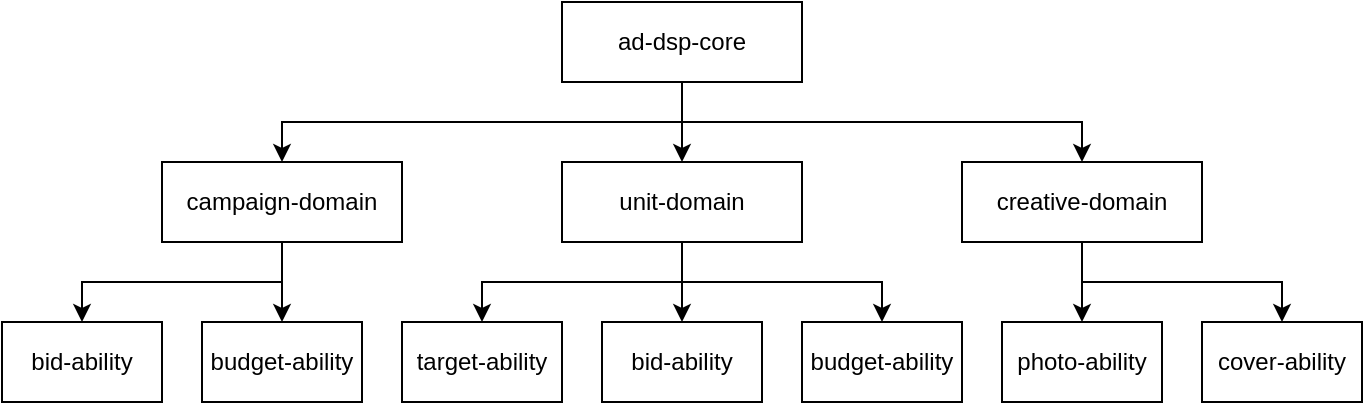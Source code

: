 <mxfile version="17.1.2" type="github">
  <diagram id="xYeqhLXHQMFrKxigypeR" name="Page-1">
    <mxGraphModel dx="2066" dy="1161" grid="1" gridSize="10" guides="1" tooltips="1" connect="1" arrows="1" fold="1" page="1" pageScale="1" pageWidth="827" pageHeight="1169" math="0" shadow="0">
      <root>
        <mxCell id="0" />
        <mxCell id="1" parent="0" />
        <mxCell id="ZSlK2BQsp31KyyE3Z5iS-11" style="edgeStyle=orthogonalEdgeStyle;rounded=0;orthogonalLoop=1;jettySize=auto;html=1;exitX=0.5;exitY=1;exitDx=0;exitDy=0;entryX=0.5;entryY=0;entryDx=0;entryDy=0;" edge="1" parent="1" source="ZSlK2BQsp31KyyE3Z5iS-1" target="ZSlK2BQsp31KyyE3Z5iS-3">
          <mxGeometry relative="1" as="geometry" />
        </mxCell>
        <mxCell id="ZSlK2BQsp31KyyE3Z5iS-12" style="edgeStyle=orthogonalEdgeStyle;rounded=0;orthogonalLoop=1;jettySize=auto;html=1;exitX=0.5;exitY=1;exitDx=0;exitDy=0;entryX=0.5;entryY=0;entryDx=0;entryDy=0;" edge="1" parent="1" source="ZSlK2BQsp31KyyE3Z5iS-1" target="ZSlK2BQsp31KyyE3Z5iS-2">
          <mxGeometry relative="1" as="geometry" />
        </mxCell>
        <mxCell id="ZSlK2BQsp31KyyE3Z5iS-13" style="edgeStyle=orthogonalEdgeStyle;rounded=0;orthogonalLoop=1;jettySize=auto;html=1;exitX=0.5;exitY=1;exitDx=0;exitDy=0;entryX=0.5;entryY=0;entryDx=0;entryDy=0;" edge="1" parent="1" source="ZSlK2BQsp31KyyE3Z5iS-1" target="ZSlK2BQsp31KyyE3Z5iS-4">
          <mxGeometry relative="1" as="geometry" />
        </mxCell>
        <mxCell id="ZSlK2BQsp31KyyE3Z5iS-1" value="ad-dsp-core" style="rounded=0;whiteSpace=wrap;html=1;" vertex="1" parent="1">
          <mxGeometry x="360" y="120" width="120" height="40" as="geometry" />
        </mxCell>
        <mxCell id="ZSlK2BQsp31KyyE3Z5iS-15" style="edgeStyle=orthogonalEdgeStyle;rounded=0;orthogonalLoop=1;jettySize=auto;html=1;exitX=0.5;exitY=1;exitDx=0;exitDy=0;" edge="1" parent="1" source="ZSlK2BQsp31KyyE3Z5iS-2" target="ZSlK2BQsp31KyyE3Z5iS-14">
          <mxGeometry relative="1" as="geometry" />
        </mxCell>
        <mxCell id="ZSlK2BQsp31KyyE3Z5iS-21" style="edgeStyle=orthogonalEdgeStyle;rounded=0;orthogonalLoop=1;jettySize=auto;html=1;exitX=0.5;exitY=1;exitDx=0;exitDy=0;entryX=0.5;entryY=0;entryDx=0;entryDy=0;" edge="1" parent="1" source="ZSlK2BQsp31KyyE3Z5iS-2" target="ZSlK2BQsp31KyyE3Z5iS-20">
          <mxGeometry relative="1" as="geometry" />
        </mxCell>
        <mxCell id="ZSlK2BQsp31KyyE3Z5iS-2" value="campaign-domain" style="rounded=0;whiteSpace=wrap;html=1;" vertex="1" parent="1">
          <mxGeometry x="160" y="200" width="120" height="40" as="geometry" />
        </mxCell>
        <mxCell id="ZSlK2BQsp31KyyE3Z5iS-8" style="edgeStyle=orthogonalEdgeStyle;rounded=0;orthogonalLoop=1;jettySize=auto;html=1;exitX=0.5;exitY=1;exitDx=0;exitDy=0;entryX=0.5;entryY=0;entryDx=0;entryDy=0;" edge="1" parent="1" source="ZSlK2BQsp31KyyE3Z5iS-3" target="ZSlK2BQsp31KyyE3Z5iS-5">
          <mxGeometry relative="1" as="geometry" />
        </mxCell>
        <mxCell id="ZSlK2BQsp31KyyE3Z5iS-9" style="edgeStyle=orthogonalEdgeStyle;rounded=0;orthogonalLoop=1;jettySize=auto;html=1;exitX=0.5;exitY=1;exitDx=0;exitDy=0;entryX=0.5;entryY=0;entryDx=0;entryDy=0;" edge="1" parent="1" source="ZSlK2BQsp31KyyE3Z5iS-3" target="ZSlK2BQsp31KyyE3Z5iS-6">
          <mxGeometry relative="1" as="geometry" />
        </mxCell>
        <mxCell id="ZSlK2BQsp31KyyE3Z5iS-10" style="edgeStyle=orthogonalEdgeStyle;rounded=0;orthogonalLoop=1;jettySize=auto;html=1;exitX=0.5;exitY=1;exitDx=0;exitDy=0;entryX=0.5;entryY=0;entryDx=0;entryDy=0;" edge="1" parent="1" source="ZSlK2BQsp31KyyE3Z5iS-3" target="ZSlK2BQsp31KyyE3Z5iS-7">
          <mxGeometry relative="1" as="geometry" />
        </mxCell>
        <mxCell id="ZSlK2BQsp31KyyE3Z5iS-3" value="unit-domain" style="rounded=0;whiteSpace=wrap;html=1;" vertex="1" parent="1">
          <mxGeometry x="360" y="200" width="120" height="40" as="geometry" />
        </mxCell>
        <mxCell id="ZSlK2BQsp31KyyE3Z5iS-17" style="edgeStyle=orthogonalEdgeStyle;rounded=0;orthogonalLoop=1;jettySize=auto;html=1;exitX=0.5;exitY=1;exitDx=0;exitDy=0;entryX=0.5;entryY=0;entryDx=0;entryDy=0;" edge="1" parent="1" source="ZSlK2BQsp31KyyE3Z5iS-4" target="ZSlK2BQsp31KyyE3Z5iS-16">
          <mxGeometry relative="1" as="geometry" />
        </mxCell>
        <mxCell id="ZSlK2BQsp31KyyE3Z5iS-19" style="edgeStyle=orthogonalEdgeStyle;rounded=0;orthogonalLoop=1;jettySize=auto;html=1;exitX=0.5;exitY=1;exitDx=0;exitDy=0;entryX=0.5;entryY=0;entryDx=0;entryDy=0;" edge="1" parent="1" source="ZSlK2BQsp31KyyE3Z5iS-4" target="ZSlK2BQsp31KyyE3Z5iS-18">
          <mxGeometry relative="1" as="geometry" />
        </mxCell>
        <mxCell id="ZSlK2BQsp31KyyE3Z5iS-4" value="creative-domain" style="rounded=0;whiteSpace=wrap;html=1;" vertex="1" parent="1">
          <mxGeometry x="560" y="200" width="120" height="40" as="geometry" />
        </mxCell>
        <mxCell id="ZSlK2BQsp31KyyE3Z5iS-5" value="target-ability" style="rounded=0;whiteSpace=wrap;html=1;" vertex="1" parent="1">
          <mxGeometry x="280" y="280" width="80" height="40" as="geometry" />
        </mxCell>
        <mxCell id="ZSlK2BQsp31KyyE3Z5iS-6" value="bid-ability" style="rounded=0;whiteSpace=wrap;html=1;" vertex="1" parent="1">
          <mxGeometry x="380" y="280" width="80" height="40" as="geometry" />
        </mxCell>
        <mxCell id="ZSlK2BQsp31KyyE3Z5iS-7" value="budget-ability" style="rounded=0;whiteSpace=wrap;html=1;" vertex="1" parent="1">
          <mxGeometry x="480" y="280" width="80" height="40" as="geometry" />
        </mxCell>
        <mxCell id="ZSlK2BQsp31KyyE3Z5iS-14" value="budget-ability" style="rounded=0;whiteSpace=wrap;html=1;" vertex="1" parent="1">
          <mxGeometry x="180" y="280" width="80" height="40" as="geometry" />
        </mxCell>
        <mxCell id="ZSlK2BQsp31KyyE3Z5iS-16" value="photo-ability" style="rounded=0;whiteSpace=wrap;html=1;" vertex="1" parent="1">
          <mxGeometry x="580" y="280" width="80" height="40" as="geometry" />
        </mxCell>
        <mxCell id="ZSlK2BQsp31KyyE3Z5iS-18" value="cover-ability" style="rounded=0;whiteSpace=wrap;html=1;" vertex="1" parent="1">
          <mxGeometry x="680" y="280" width="80" height="40" as="geometry" />
        </mxCell>
        <mxCell id="ZSlK2BQsp31KyyE3Z5iS-20" value="bid-ability" style="rounded=0;whiteSpace=wrap;html=1;" vertex="1" parent="1">
          <mxGeometry x="80" y="280" width="80" height="40" as="geometry" />
        </mxCell>
      </root>
    </mxGraphModel>
  </diagram>
</mxfile>
